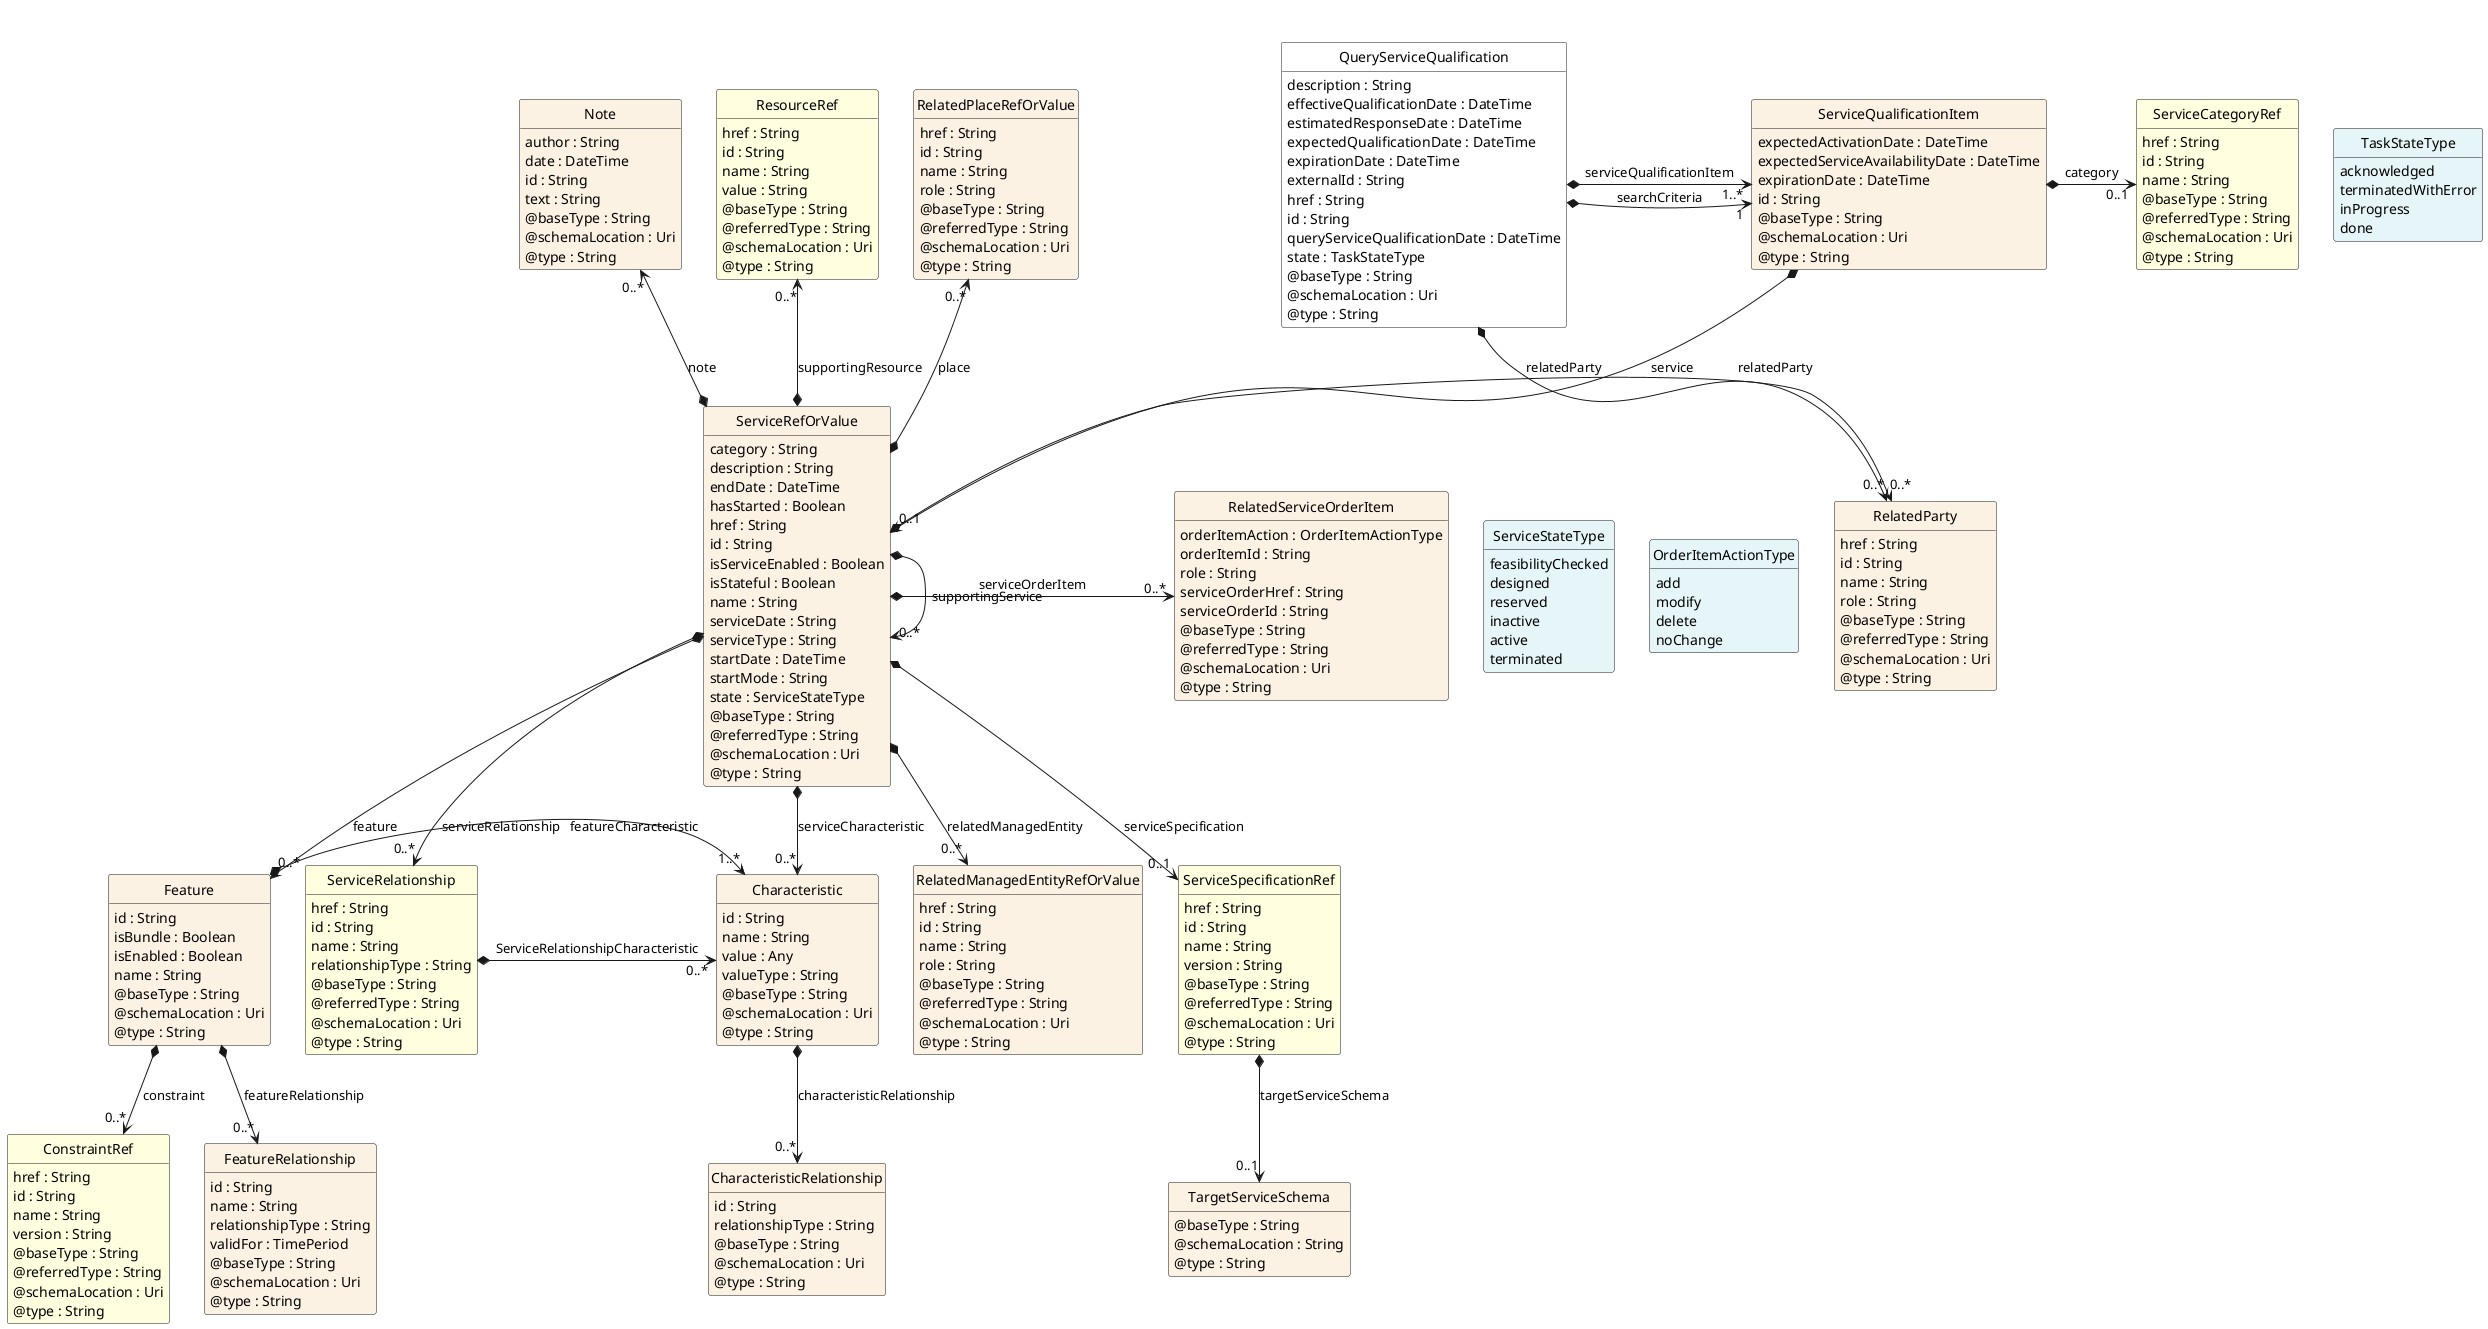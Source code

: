@startuml
hide circle
hide methods
hide stereotype
show <<Enumeration>> stereotype
skinparam class {
   BackgroundColor<<Enumeration>> #E6F5F7
   BackgroundColor<<Ref>> #FFFFE0
   BackgroundColor<<Pivot>> #FFFFFFF
   BackgroundColor #FCF2E3
}

class QueryServiceQualification  <<Pivot>> {
    description : String
    effectiveQualificationDate : DateTime
    estimatedResponseDate : DateTime
    expectedQualificationDate : DateTime
    expirationDate : DateTime
    externalId : String
    href : String
    id : String
    queryServiceQualificationDate : DateTime
    state : TaskStateType
    @baseType : String
    @schemaLocation : Uri
    @type : String
}

class TaskStateType <<Enumeration>> {
    acknowledged
    terminatedWithError
    inProgress
    done
}

class ServiceQualificationItem  {
    expectedActivationDate : DateTime
    expectedServiceAvailabilityDate : DateTime
    expirationDate : DateTime
    id : String
    @baseType : String
    @schemaLocation : Uri
    @type : String
}

class ServiceRefOrValue  {
    category : String
    description : String
    endDate : DateTime
    hasStarted : Boolean
    href : String
    id : String
    isServiceEnabled : Boolean
    isStateful : Boolean
    name : String
    serviceDate : String
    serviceType : String
    startDate : DateTime
    startMode : String
    state : ServiceStateType
    @baseType : String
    @referredType : String
    @schemaLocation : Uri
    @type : String
}

class ServiceStateType <<Enumeration>> {
    feasibilityChecked
    designed
    reserved
    inactive
    active
    terminated
}

class Note  {
    author : String
    date : DateTime
    id : String
    text : String
    @baseType : String
    @schemaLocation : Uri
    @type : String
}

class ResourceRef  <<Ref>> {
    href : String
    id : String
    name : String
    value : String
    @baseType : String
    @referredType : String
    @schemaLocation : Uri
    @type : String
}

class RelatedServiceOrderItem  {
    orderItemAction : OrderItemActionType
    orderItemId : String
    role : String
    serviceOrderHref : String
    serviceOrderId : String
    @baseType : String
    @referredType : String
    @schemaLocation : Uri
    @type : String
}

class OrderItemActionType <<Enumeration>> {
    add
    modify
    delete
    noChange
}

class ServiceRelationship  <<Ref>> {
    href : String
    id : String
    name : String
    relationshipType : String
    @baseType : String
    @referredType : String
    @schemaLocation : Uri
    @type : String
}

class Characteristic  {
    id : String
    name : String
    value : Any
    valueType : String
    @baseType : String
    @schemaLocation : Uri
    @type : String
}

class CharacteristicRelationship  {
    id : String
    relationshipType : String
    @baseType : String
    @schemaLocation : Uri
    @type : String
}

class Feature  {
    id : String
    isBundle : Boolean
    isEnabled : Boolean
    name : String
    @baseType : String
    @schemaLocation : Uri
    @type : String
}

class ConstraintRef  <<Ref>> {
    href : String
    id : String
    name : String
    version : String
    @baseType : String
    @referredType : String
    @schemaLocation : Uri
    @type : String
}

class FeatureRelationship  {
    id : String
    name : String
    relationshipType : String
    validFor : TimePeriod
    @baseType : String
    @schemaLocation : Uri
    @type : String
}

class RelatedManagedEntityRefOrValue  {
    href : String
    id : String
    name : String
    role : String
    @baseType : String
    @referredType : String
    @schemaLocation : Uri
    @type : String
}

class RelatedPlaceRefOrValue  {
    href : String
    id : String
    name : String
    role : String
    @baseType : String
    @referredType : String
    @schemaLocation : Uri
    @type : String
}

class ServiceSpecificationRef  <<Ref>> {
    href : String
    id : String
    name : String
    version : String
    @baseType : String
    @referredType : String
    @schemaLocation : Uri
    @type : String
}

class TargetServiceSchema  {
    @baseType : String
    @schemaLocation : String
    @type : String
}

class RelatedParty  {
    href : String
    id : String
    name : String
    role : String
    @baseType : String
    @referredType : String
    @schemaLocation : Uri
    @type : String
}

class ServiceCategoryRef  <<Ref>> {
    href : String
    id : String
    name : String
    @baseType : String
    @referredType : String
    @schemaLocation : Uri
    @type : String
}

QueryServiceQualification *-right-> "1..*" ServiceQualificationItem : serviceQualificationItem

QueryServiceQualification *-right-> "1" ServiceQualificationItem : searchCriteria

TaskStateType <-left[hidden]- QueryServiceQualification

QueryServiceQualification *-->  "0..*" RelatedParty : relatedParty

RelatedParty "0..*" <-left-* ServiceRefOrValue : relatedParty

ServiceQualificationItem *-->  "0..1" ServiceRefOrValue : service

ServiceRefOrValue *-right-> "0..*" ServiceRefOrValue : supportingService

ServiceRefOrValue *-right-> "0..*" RelatedServiceOrderItem : serviceOrderItem

RelatedServiceOrderItem -right[hidden]-> ServiceStateType

ServiceRefOrValue *-->  "0..*" Characteristic : serviceCharacteristic

ServiceRefOrValue *-->  "0..*" ServiceRelationship : serviceRelationship

ServiceRefOrValue *-->  "0..*" Feature : feature

ServiceRelationship *-right-> "0..*" Characteristic : ServiceRelationshipCharacteristic

Characteristic "1..*" <-left-* Feature : featureCharacteristic

Note "0..*" <--* ServiceRefOrValue : note

RelatedPlaceRefOrValue "0..*" <--* ServiceRefOrValue : place

ResourceRef "0..*" <--* ServiceRefOrValue : supportingResource

ServiceRefOrValue *-->  "0..*" RelatedManagedEntityRefOrValue : relatedManagedEntity

ServiceRefOrValue *-->  "0..1" ServiceSpecificationRef : serviceSpecification

Feature *-->  "0..*" FeatureRelationship : featureRelationship

Feature *-->  "0..*" ConstraintRef : constraint

ServiceQualificationItem *-right-> "0..1" ServiceCategoryRef : category

Characteristic *-->  "0..*" CharacteristicRelationship : characteristicRelationship

ServiceSpecificationRef *-->  "0..1" TargetServiceSchema : targetServiceSchema

ServiceStateType -right[hidden]-> OrderItemActionType

@enduml
